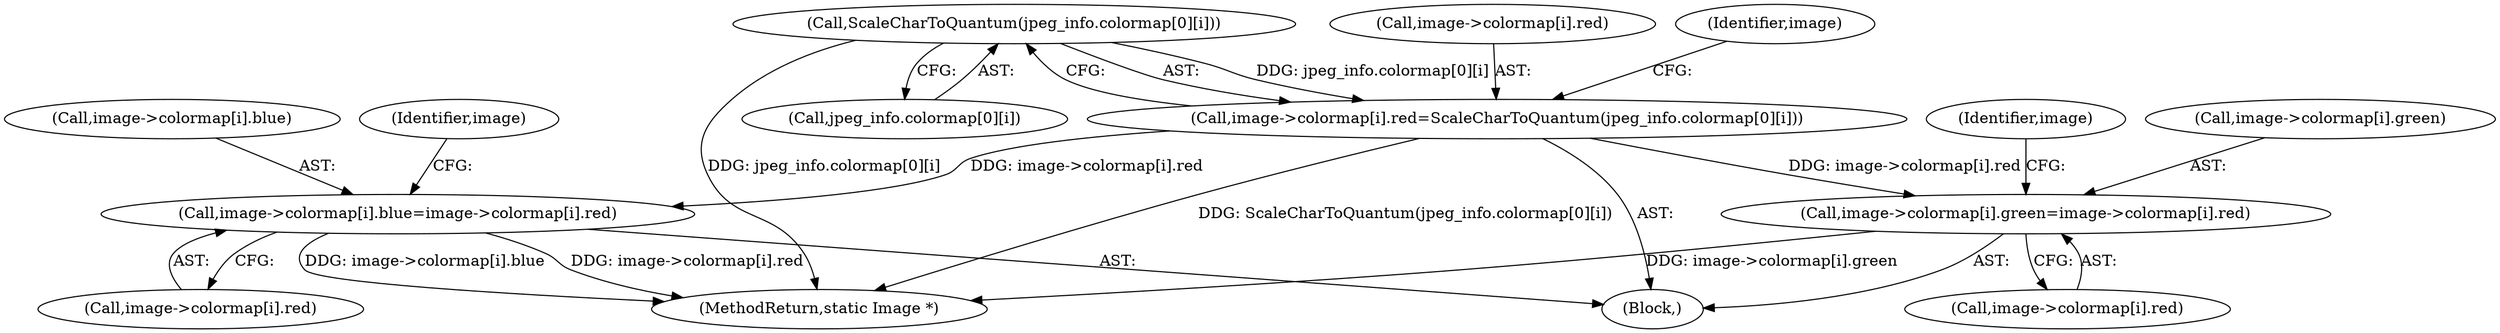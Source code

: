 digraph "0_ImageMagick_1737ac82b335e53376382c07b9a500d73dd2aa11@array" {
"1001272" [label="(Call,ScaleCharToQuantum(jpeg_info.colormap[0][i]))"];
"1001264" [label="(Call,image->colormap[i].red=ScaleCharToQuantum(jpeg_info.colormap[0][i]))"];
"1001280" [label="(Call,image->colormap[i].green=image->colormap[i].red)"];
"1001295" [label="(Call,image->colormap[i].blue=image->colormap[i].red)"];
"1001303" [label="(Call,image->colormap[i].red)"];
"1001295" [label="(Call,image->colormap[i].blue=image->colormap[i].red)"];
"1001284" [label="(Identifier,image)"];
"1001265" [label="(Call,image->colormap[i].red)"];
"1001296" [label="(Call,image->colormap[i].blue)"];
"1001314" [label="(Identifier,image)"];
"1001272" [label="(Call,ScaleCharToQuantum(jpeg_info.colormap[0][i]))"];
"1001264" [label="(Call,image->colormap[i].red=ScaleCharToQuantum(jpeg_info.colormap[0][i]))"];
"1001273" [label="(Call,jpeg_info.colormap[0][i])"];
"1001897" [label="(MethodReturn,static Image *)"];
"1001263" [label="(Block,)"];
"1001299" [label="(Identifier,image)"];
"1001280" [label="(Call,image->colormap[i].green=image->colormap[i].red)"];
"1001281" [label="(Call,image->colormap[i].green)"];
"1001288" [label="(Call,image->colormap[i].red)"];
"1001272" -> "1001264"  [label="AST: "];
"1001272" -> "1001273"  [label="CFG: "];
"1001273" -> "1001272"  [label="AST: "];
"1001264" -> "1001272"  [label="CFG: "];
"1001272" -> "1001897"  [label="DDG: jpeg_info.colormap[0][i]"];
"1001272" -> "1001264"  [label="DDG: jpeg_info.colormap[0][i]"];
"1001264" -> "1001263"  [label="AST: "];
"1001265" -> "1001264"  [label="AST: "];
"1001284" -> "1001264"  [label="CFG: "];
"1001264" -> "1001897"  [label="DDG: ScaleCharToQuantum(jpeg_info.colormap[0][i])"];
"1001264" -> "1001280"  [label="DDG: image->colormap[i].red"];
"1001264" -> "1001295"  [label="DDG: image->colormap[i].red"];
"1001280" -> "1001263"  [label="AST: "];
"1001280" -> "1001288"  [label="CFG: "];
"1001281" -> "1001280"  [label="AST: "];
"1001288" -> "1001280"  [label="AST: "];
"1001299" -> "1001280"  [label="CFG: "];
"1001280" -> "1001897"  [label="DDG: image->colormap[i].green"];
"1001295" -> "1001263"  [label="AST: "];
"1001295" -> "1001303"  [label="CFG: "];
"1001296" -> "1001295"  [label="AST: "];
"1001303" -> "1001295"  [label="AST: "];
"1001314" -> "1001295"  [label="CFG: "];
"1001295" -> "1001897"  [label="DDG: image->colormap[i].blue"];
"1001295" -> "1001897"  [label="DDG: image->colormap[i].red"];
}
